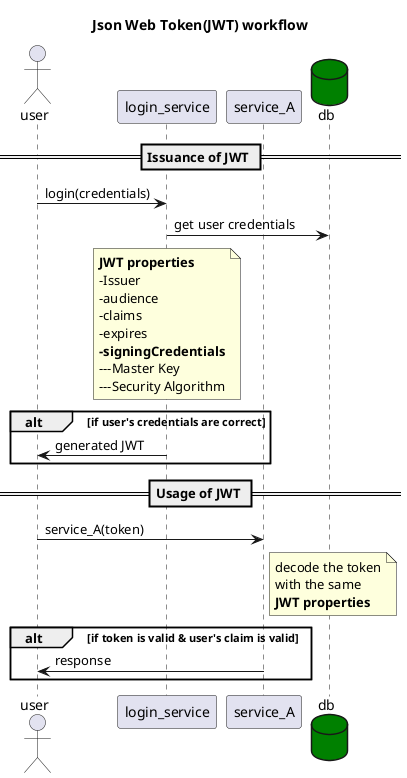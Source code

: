 @startuml

title Json Web Token(JWT) workflow 
actor user as usr
participant login_service as srv
participant service_A as service
database db #green

== Issuance of JWT ==
usr -> srv : login(credentials)
srv -> db : get user credentials
note over of srv:<b>JWT properties</b>\n-Issuer\n-audience\n-claims\n-expires\n<b>-signingCredentials</b>\n---Master Key\n---Security Algorithm
alt if user's credentials are correct 
    srv -> usr : generated JWT
end
== Usage of JWT ==
usr -> service: service_A(token) 
note right of service : decode the token\nwith the same\n<b>JWT properties</b>
alt if token is valid & user's claim is valid
   service -> usr : response
end

@enduml
